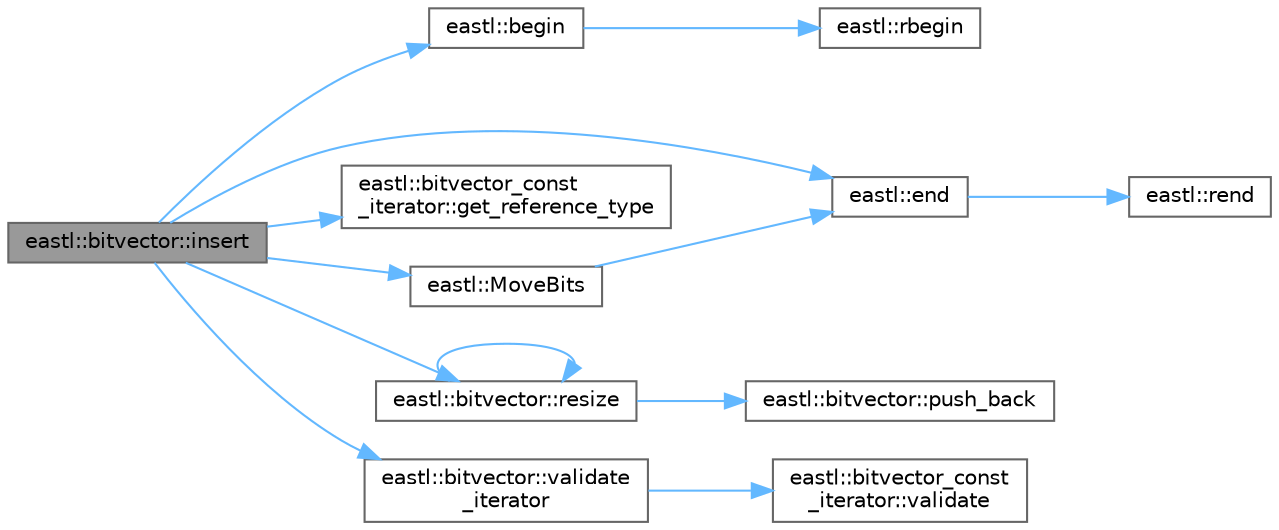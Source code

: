 digraph "eastl::bitvector::insert"
{
 // LATEX_PDF_SIZE
  bgcolor="transparent";
  edge [fontname=Helvetica,fontsize=10,labelfontname=Helvetica,labelfontsize=10];
  node [fontname=Helvetica,fontsize=10,shape=box,height=0.2,width=0.4];
  rankdir="LR";
  Node1 [id="Node000001",label="eastl::bitvector::insert",height=0.2,width=0.4,color="gray40", fillcolor="grey60", style="filled", fontcolor="black",tooltip=" "];
  Node1 -> Node2 [id="edge13_Node000001_Node000002",color="steelblue1",style="solid",tooltip=" "];
  Node2 [id="Node000002",label="eastl::begin",height=0.2,width=0.4,color="grey40", fillcolor="white", style="filled",URL="$namespaceeastl.html#a5416077556bbc43ecf1cdbab7b44c386",tooltip=" "];
  Node2 -> Node3 [id="edge14_Node000002_Node000003",color="steelblue1",style="solid",tooltip=" "];
  Node3 [id="Node000003",label="eastl::rbegin",height=0.2,width=0.4,color="grey40", fillcolor="white", style="filled",URL="$namespaceeastl.html#a9ba06f406320b604f73c79812da2e3c4",tooltip=" "];
  Node1 -> Node4 [id="edge15_Node000001_Node000004",color="steelblue1",style="solid",tooltip=" "];
  Node4 [id="Node000004",label="eastl::end",height=0.2,width=0.4,color="grey40", fillcolor="white", style="filled",URL="$namespaceeastl.html#a015a7329c4b84d454b87496532739b69",tooltip=" "];
  Node4 -> Node5 [id="edge16_Node000004_Node000005",color="steelblue1",style="solid",tooltip=" "];
  Node5 [id="Node000005",label="eastl::rend",height=0.2,width=0.4,color="grey40", fillcolor="white", style="filled",URL="$namespaceeastl.html#ac08b3f3f0eb349df6dc6475d5c8df724",tooltip=" "];
  Node1 -> Node6 [id="edge17_Node000001_Node000006",color="steelblue1",style="solid",tooltip=" "];
  Node6 [id="Node000006",label="eastl::bitvector_const\l_iterator::get_reference_type",height=0.2,width=0.4,color="grey40", fillcolor="white", style="filled",URL="$classeastl_1_1bitvector__const__iterator.html#aa3126b2b0c4f484f0c61cc23de5d5df4",tooltip=" "];
  Node1 -> Node7 [id="edge18_Node000001_Node000007",color="steelblue1",style="solid",tooltip=" "];
  Node7 [id="Node000007",label="eastl::MoveBits",height=0.2,width=0.4,color="grey40", fillcolor="white", style="filled",URL="$namespaceeastl.html#aa4b5c0a127ba845f1b9931ba710d4154",tooltip=" "];
  Node7 -> Node4 [id="edge19_Node000007_Node000004",color="steelblue1",style="solid",tooltip=" "];
  Node1 -> Node8 [id="edge20_Node000001_Node000008",color="steelblue1",style="solid",tooltip=" "];
  Node8 [id="Node000008",label="eastl::bitvector::resize",height=0.2,width=0.4,color="grey40", fillcolor="white", style="filled",URL="$classeastl_1_1bitvector.html#ab02e42b7f03dd53d4f1270ec0e7a3998",tooltip=" "];
  Node8 -> Node9 [id="edge21_Node000008_Node000009",color="steelblue1",style="solid",tooltip=" "];
  Node9 [id="Node000009",label="eastl::bitvector::push_back",height=0.2,width=0.4,color="grey40", fillcolor="white", style="filled",URL="$classeastl_1_1bitvector.html#afb7c80f213af06c69ad37f9dfedc7842",tooltip=" "];
  Node8 -> Node8 [id="edge22_Node000008_Node000008",color="steelblue1",style="solid",tooltip=" "];
  Node1 -> Node10 [id="edge23_Node000001_Node000010",color="steelblue1",style="solid",tooltip=" "];
  Node10 [id="Node000010",label="eastl::bitvector::validate\l_iterator",height=0.2,width=0.4,color="grey40", fillcolor="white", style="filled",URL="$classeastl_1_1bitvector.html#a783afad1065377799d1c515d86d823fe",tooltip=" "];
  Node10 -> Node11 [id="edge24_Node000010_Node000011",color="steelblue1",style="solid",tooltip=" "];
  Node11 [id="Node000011",label="eastl::bitvector_const\l_iterator::validate",height=0.2,width=0.4,color="grey40", fillcolor="white", style="filled",URL="$classeastl_1_1bitvector__const__iterator.html#a4a320879db9540ecd12d03ceb3159096",tooltip=" "];
}
